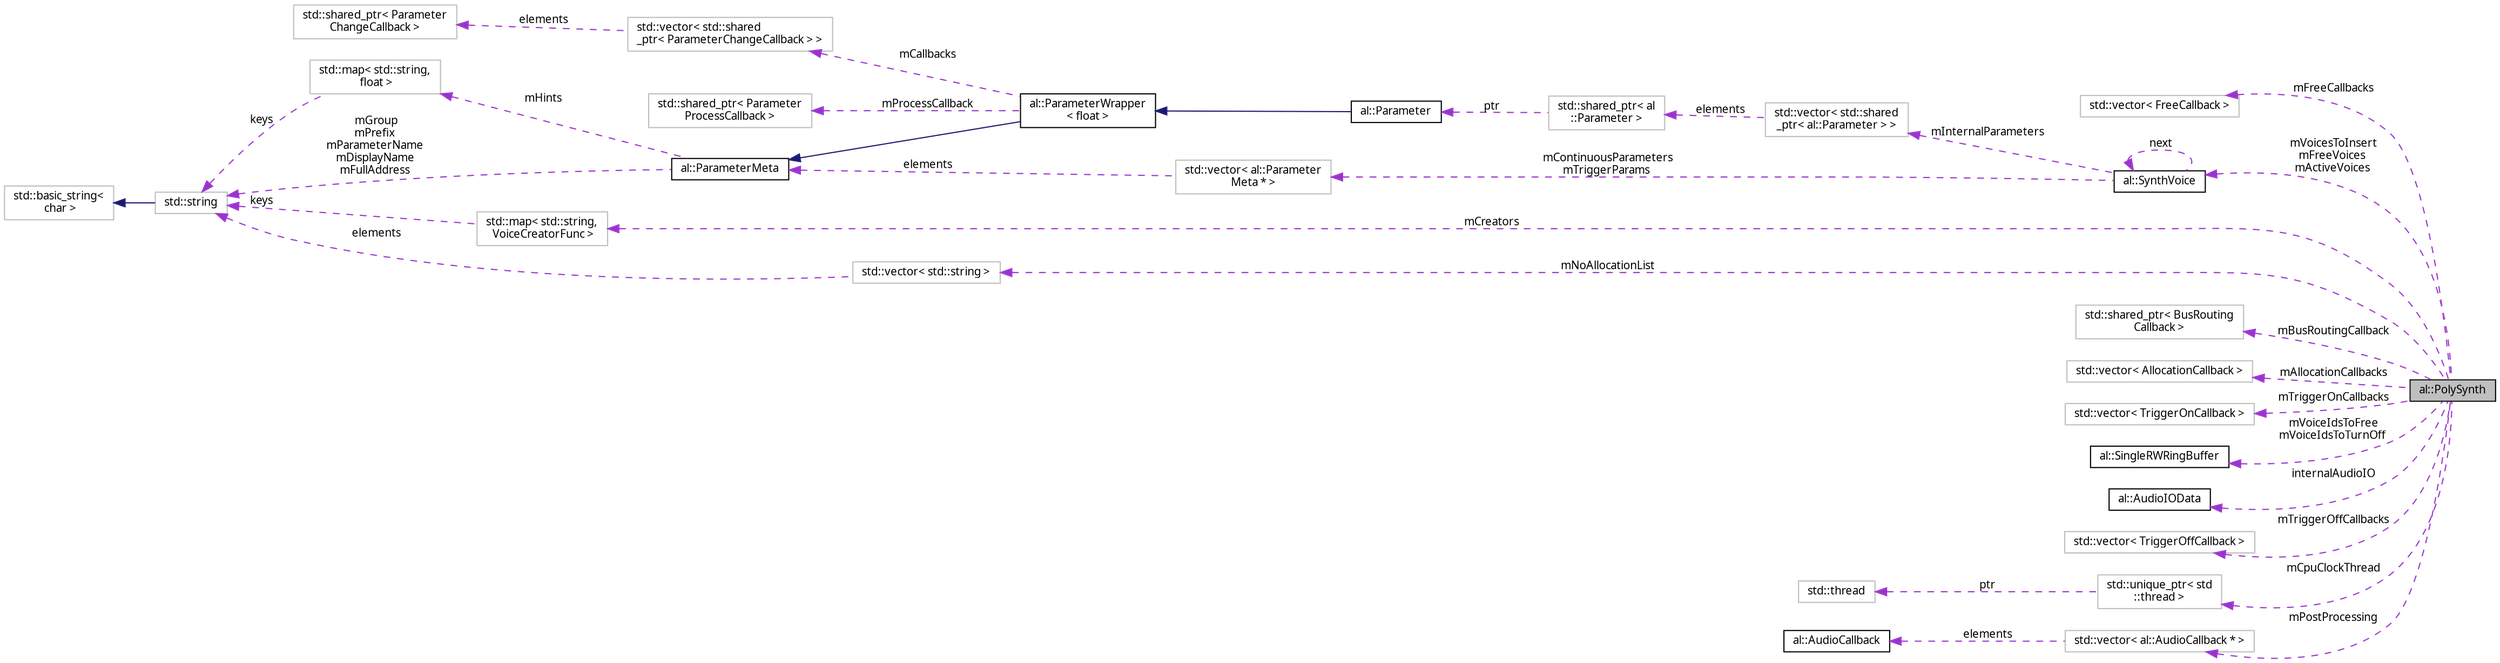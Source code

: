 digraph "al::PolySynth"
{
 // LATEX_PDF_SIZE
  bgcolor="transparent";
  edge [fontname="FreeSans.ttf",fontsize="10",labelfontname="FreeSans.ttf",labelfontsize="10"];
  node [fontname="FreeSans.ttf",fontsize="10",shape=record];
  rankdir="LR";
  Node1 [label="al::PolySynth",height=0.2,width=0.4,color="black", fillcolor="grey75", style="filled", fontcolor="black",tooltip=" "];
  Node2 -> Node1 [dir="back",color="darkorchid3",fontsize="10",style="dashed",label=" mFreeCallbacks" ,fontname="FreeSans.ttf"];
  Node2 [label="std::vector\< FreeCallback \>",height=0.2,width=0.4,color="grey75",tooltip=" "];
  Node3 -> Node1 [dir="back",color="darkorchid3",fontsize="10",style="dashed",label=" mCreators" ,fontname="FreeSans.ttf"];
  Node3 [label="std::map\< std::string,\l VoiceCreatorFunc \>",height=0.2,width=0.4,color="grey75",tooltip=" "];
  Node4 -> Node3 [dir="back",color="darkorchid3",fontsize="10",style="dashed",label=" keys" ,fontname="FreeSans.ttf"];
  Node4 [label="std::string",height=0.2,width=0.4,color="grey75",tooltip="STL class."];
  Node5 -> Node4 [dir="back",color="midnightblue",fontsize="10",style="solid",fontname="FreeSans.ttf"];
  Node5 [label="std::basic_string\<\l char \>",height=0.2,width=0.4,color="grey75",tooltip="STL class."];
  Node6 -> Node1 [dir="back",color="darkorchid3",fontsize="10",style="dashed",label=" mBusRoutingCallback" ,fontname="FreeSans.ttf"];
  Node6 [label="std::shared_ptr\< BusRouting\lCallback \>",height=0.2,width=0.4,color="grey75",tooltip=" "];
  Node7 -> Node1 [dir="back",color="darkorchid3",fontsize="10",style="dashed",label=" mAllocationCallbacks" ,fontname="FreeSans.ttf"];
  Node7 [label="std::vector\< AllocationCallback \>",height=0.2,width=0.4,color="grey75",tooltip=" "];
  Node8 -> Node1 [dir="back",color="darkorchid3",fontsize="10",style="dashed",label=" mTriggerOnCallbacks" ,fontname="FreeSans.ttf"];
  Node8 [label="std::vector\< TriggerOnCallback \>",height=0.2,width=0.4,color="grey75",tooltip=" "];
  Node9 -> Node1 [dir="back",color="darkorchid3",fontsize="10",style="dashed",label=" mVoiceIdsToFree\nmVoiceIdsToTurnOff" ,fontname="FreeSans.ttf"];
  Node9 [label="al::SingleRWRingBuffer",height=0.2,width=0.4,color="black",URL="$classal_1_1_single_r_w_ring_buffer.html",tooltip=" "];
  Node10 -> Node1 [dir="back",color="darkorchid3",fontsize="10",style="dashed",label=" internalAudioIO" ,fontname="FreeSans.ttf"];
  Node10 [label="al::AudioIOData",height=0.2,width=0.4,color="black",URL="$classal_1_1_audio_i_o_data.html",tooltip=" "];
  Node11 -> Node1 [dir="back",color="darkorchid3",fontsize="10",style="dashed",label=" mVoicesToInsert\nmFreeVoices\nmActiveVoices" ,fontname="FreeSans.ttf"];
  Node11 [label="al::SynthVoice",height=0.2,width=0.4,color="black",URL="$classal_1_1_synth_voice.html",tooltip="The SynthVoice class."];
  Node12 -> Node11 [dir="back",color="darkorchid3",fontsize="10",style="dashed",label=" mInternalParameters" ,fontname="FreeSans.ttf"];
  Node12 [label="std::vector\< std::shared\l_ptr\< al::Parameter \> \>",height=0.2,width=0.4,color="grey75",tooltip=" "];
  Node13 -> Node12 [dir="back",color="darkorchid3",fontsize="10",style="dashed",label=" elements" ,fontname="FreeSans.ttf"];
  Node13 [label="std::shared_ptr\< al\l::Parameter \>",height=0.2,width=0.4,color="grey75",tooltip=" "];
  Node14 -> Node13 [dir="back",color="darkorchid3",fontsize="10",style="dashed",label=" ptr" ,fontname="FreeSans.ttf"];
  Node14 [label="al::Parameter",height=0.2,width=0.4,color="black",URL="$classal_1_1_parameter.html",tooltip="The Parameter class."];
  Node15 -> Node14 [dir="back",color="midnightblue",fontsize="10",style="solid",fontname="FreeSans.ttf"];
  Node15 [label="al::ParameterWrapper\l\< float \>",height=0.2,width=0.4,color="black",URL="$classal_1_1_parameter_wrapper.html",tooltip=" "];
  Node16 -> Node15 [dir="back",color="midnightblue",fontsize="10",style="solid",fontname="FreeSans.ttf"];
  Node16 [label="al::ParameterMeta",height=0.2,width=0.4,color="black",URL="$classal_1_1_parameter_meta.html",tooltip="The ParameterMeta class defines the base interface for Parameter metadata."];
  Node17 -> Node16 [dir="back",color="darkorchid3",fontsize="10",style="dashed",label=" mHints" ,fontname="FreeSans.ttf"];
  Node17 [label="std::map\< std::string,\l float \>",height=0.2,width=0.4,color="grey75",tooltip=" "];
  Node4 -> Node17 [dir="back",color="darkorchid3",fontsize="10",style="dashed",label=" keys" ,fontname="FreeSans.ttf"];
  Node4 -> Node16 [dir="back",color="darkorchid3",fontsize="10",style="dashed",label=" mGroup\nmPrefix\nmParameterName\nmDisplayName\nmFullAddress" ,fontname="FreeSans.ttf"];
  Node18 -> Node15 [dir="back",color="darkorchid3",fontsize="10",style="dashed",label=" mCallbacks" ,fontname="FreeSans.ttf"];
  Node18 [label="std::vector\< std::shared\l_ptr\< ParameterChangeCallback \> \>",height=0.2,width=0.4,color="grey75",tooltip=" "];
  Node19 -> Node18 [dir="back",color="darkorchid3",fontsize="10",style="dashed",label=" elements" ,fontname="FreeSans.ttf"];
  Node19 [label="std::shared_ptr\< Parameter\lChangeCallback \>",height=0.2,width=0.4,color="grey75",tooltip=" "];
  Node20 -> Node15 [dir="back",color="darkorchid3",fontsize="10",style="dashed",label=" mProcessCallback" ,fontname="FreeSans.ttf"];
  Node20 [label="std::shared_ptr\< Parameter\lProcessCallback \>",height=0.2,width=0.4,color="grey75",tooltip=" "];
  Node11 -> Node11 [dir="back",color="darkorchid3",fontsize="10",style="dashed",label=" next" ,fontname="FreeSans.ttf"];
  Node21 -> Node11 [dir="back",color="darkorchid3",fontsize="10",style="dashed",label=" mContinuousParameters\nmTriggerParams" ,fontname="FreeSans.ttf"];
  Node21 [label="std::vector\< al::Parameter\lMeta * \>",height=0.2,width=0.4,color="grey75",tooltip=" "];
  Node16 -> Node21 [dir="back",color="darkorchid3",fontsize="10",style="dashed",label=" elements" ,fontname="FreeSans.ttf"];
  Node22 -> Node1 [dir="back",color="darkorchid3",fontsize="10",style="dashed",label=" mTriggerOffCallbacks" ,fontname="FreeSans.ttf"];
  Node22 [label="std::vector\< TriggerOffCallback \>",height=0.2,width=0.4,color="grey75",tooltip=" "];
  Node23 -> Node1 [dir="back",color="darkorchid3",fontsize="10",style="dashed",label=" mNoAllocationList" ,fontname="FreeSans.ttf"];
  Node23 [label="std::vector\< std::string \>",height=0.2,width=0.4,color="grey75",tooltip=" "];
  Node4 -> Node23 [dir="back",color="darkorchid3",fontsize="10",style="dashed",label=" elements" ,fontname="FreeSans.ttf"];
  Node24 -> Node1 [dir="back",color="darkorchid3",fontsize="10",style="dashed",label=" mCpuClockThread" ,fontname="FreeSans.ttf"];
  Node24 [label="std::unique_ptr\< std\l::thread \>",height=0.2,width=0.4,color="grey75",tooltip=" "];
  Node25 -> Node24 [dir="back",color="darkorchid3",fontsize="10",style="dashed",label=" ptr" ,fontname="FreeSans.ttf"];
  Node25 [label="std::thread",height=0.2,width=0.4,color="grey75",tooltip="STL class."];
  Node26 -> Node1 [dir="back",color="darkorchid3",fontsize="10",style="dashed",label=" mPostProcessing" ,fontname="FreeSans.ttf"];
  Node26 [label="std::vector\< al::AudioCallback * \>",height=0.2,width=0.4,color="grey75",tooltip=" "];
  Node27 -> Node26 [dir="back",color="darkorchid3",fontsize="10",style="dashed",label=" elements" ,fontname="FreeSans.ttf"];
  Node27 [label="al::AudioCallback",height=0.2,width=0.4,color="black",URL="$classal_1_1_audio_callback.html",tooltip=" "];
}
